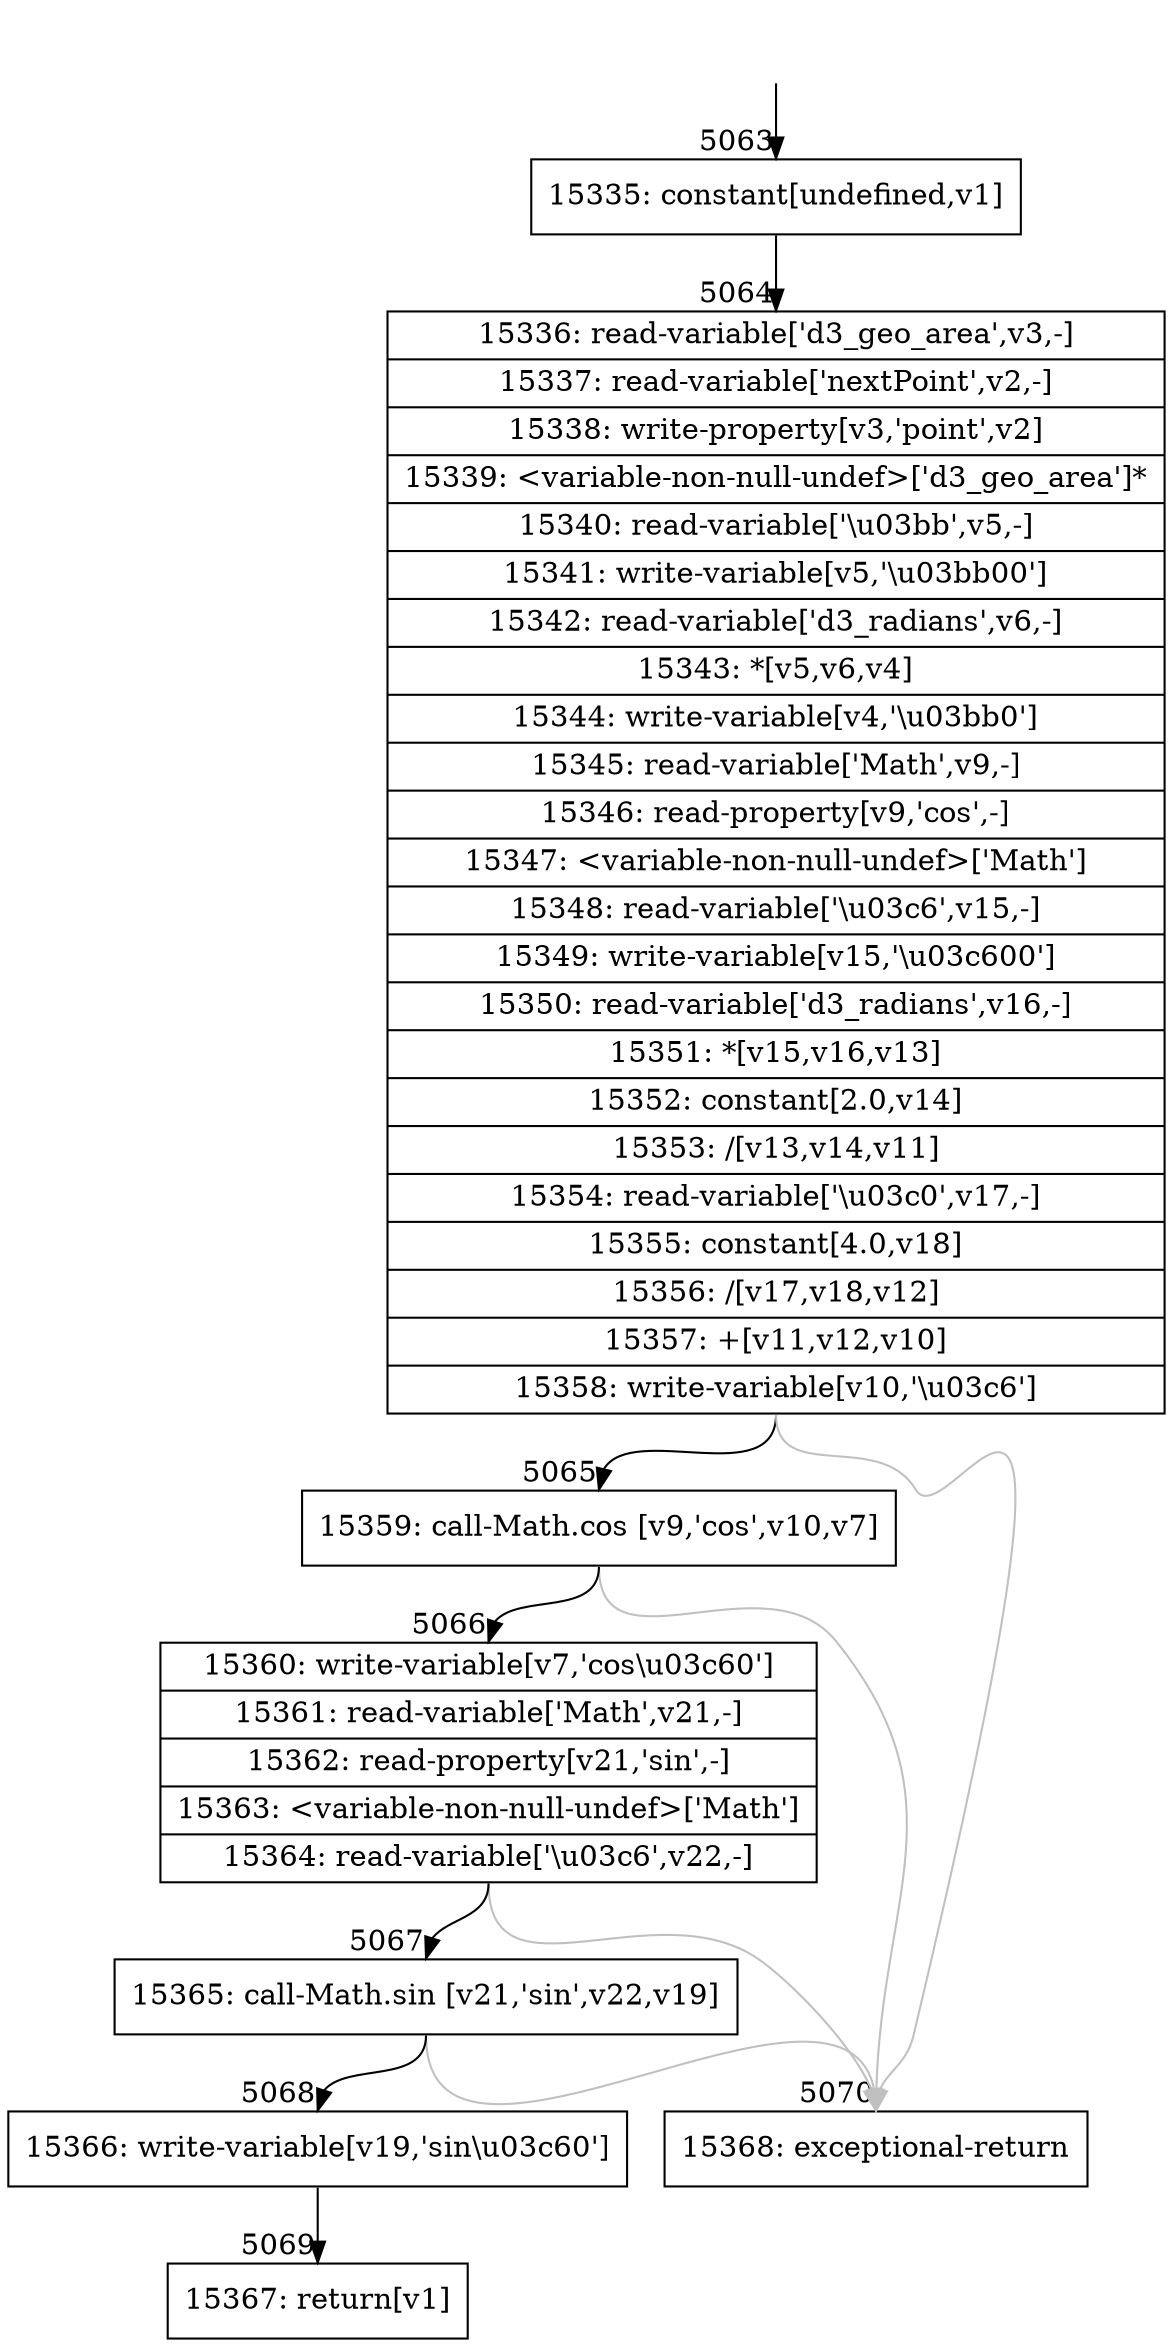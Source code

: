 digraph {
rankdir="TD"
BB_entry486[shape=none,label=""];
BB_entry486 -> BB5063 [tailport=s, headport=n, headlabel="    5063"]
BB5063 [shape=record label="{15335: constant[undefined,v1]}" ] 
BB5063 -> BB5064 [tailport=s, headport=n, headlabel="      5064"]
BB5064 [shape=record label="{15336: read-variable['d3_geo_area',v3,-]|15337: read-variable['nextPoint',v2,-]|15338: write-property[v3,'point',v2]|15339: \<variable-non-null-undef\>['d3_geo_area']*|15340: read-variable['\\u03bb',v5,-]|15341: write-variable[v5,'\\u03bb00']|15342: read-variable['d3_radians',v6,-]|15343: *[v5,v6,v4]|15344: write-variable[v4,'\\u03bb0']|15345: read-variable['Math',v9,-]|15346: read-property[v9,'cos',-]|15347: \<variable-non-null-undef\>['Math']|15348: read-variable['\\u03c6',v15,-]|15349: write-variable[v15,'\\u03c600']|15350: read-variable['d3_radians',v16,-]|15351: *[v15,v16,v13]|15352: constant[2.0,v14]|15353: /[v13,v14,v11]|15354: read-variable['\\u03c0',v17,-]|15355: constant[4.0,v18]|15356: /[v17,v18,v12]|15357: +[v11,v12,v10]|15358: write-variable[v10,'\\u03c6']}" ] 
BB5064 -> BB5065 [tailport=s, headport=n, headlabel="      5065"]
BB5064 -> BB5070 [tailport=s, headport=n, color=gray, headlabel="      5070"]
BB5065 [shape=record label="{15359: call-Math.cos [v9,'cos',v10,v7]}" ] 
BB5065 -> BB5066 [tailport=s, headport=n, headlabel="      5066"]
BB5065 -> BB5070 [tailport=s, headport=n, color=gray]
BB5066 [shape=record label="{15360: write-variable[v7,'cos\\u03c60']|15361: read-variable['Math',v21,-]|15362: read-property[v21,'sin',-]|15363: \<variable-non-null-undef\>['Math']|15364: read-variable['\\u03c6',v22,-]}" ] 
BB5066 -> BB5067 [tailport=s, headport=n, headlabel="      5067"]
BB5066 -> BB5070 [tailport=s, headport=n, color=gray]
BB5067 [shape=record label="{15365: call-Math.sin [v21,'sin',v22,v19]}" ] 
BB5067 -> BB5068 [tailport=s, headport=n, headlabel="      5068"]
BB5067 -> BB5070 [tailport=s, headport=n, color=gray]
BB5068 [shape=record label="{15366: write-variable[v19,'sin\\u03c60']}" ] 
BB5068 -> BB5069 [tailport=s, headport=n, headlabel="      5069"]
BB5069 [shape=record label="{15367: return[v1]}" ] 
BB5070 [shape=record label="{15368: exceptional-return}" ] 
//#$~ 2957
}
